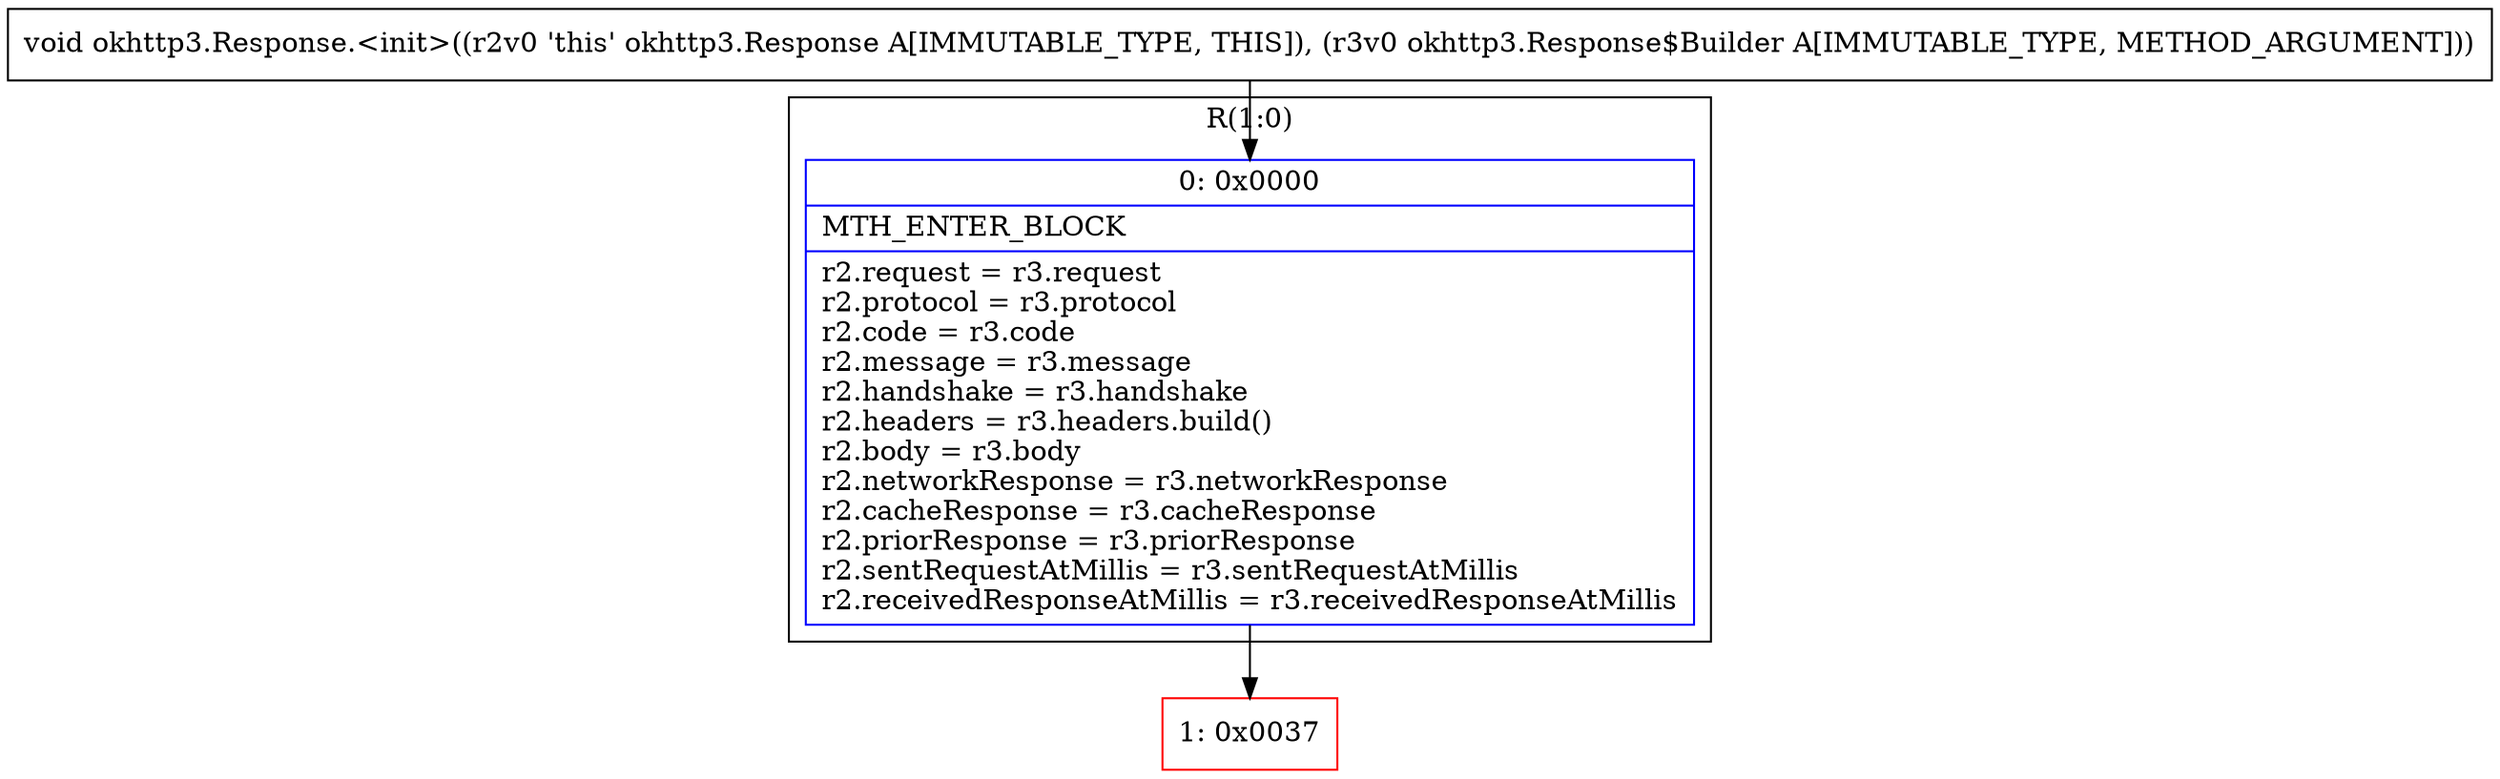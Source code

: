 digraph "CFG forokhttp3.Response.\<init\>(Lokhttp3\/Response$Builder;)V" {
subgraph cluster_Region_979318130 {
label = "R(1:0)";
node [shape=record,color=blue];
Node_0 [shape=record,label="{0\:\ 0x0000|MTH_ENTER_BLOCK\l|r2.request = r3.request\lr2.protocol = r3.protocol\lr2.code = r3.code\lr2.message = r3.message\lr2.handshake = r3.handshake\lr2.headers = r3.headers.build()\lr2.body = r3.body\lr2.networkResponse = r3.networkResponse\lr2.cacheResponse = r3.cacheResponse\lr2.priorResponse = r3.priorResponse\lr2.sentRequestAtMillis = r3.sentRequestAtMillis\lr2.receivedResponseAtMillis = r3.receivedResponseAtMillis\l}"];
}
Node_1 [shape=record,color=red,label="{1\:\ 0x0037}"];
MethodNode[shape=record,label="{void okhttp3.Response.\<init\>((r2v0 'this' okhttp3.Response A[IMMUTABLE_TYPE, THIS]), (r3v0 okhttp3.Response$Builder A[IMMUTABLE_TYPE, METHOD_ARGUMENT])) }"];
MethodNode -> Node_0;
Node_0 -> Node_1;
}

